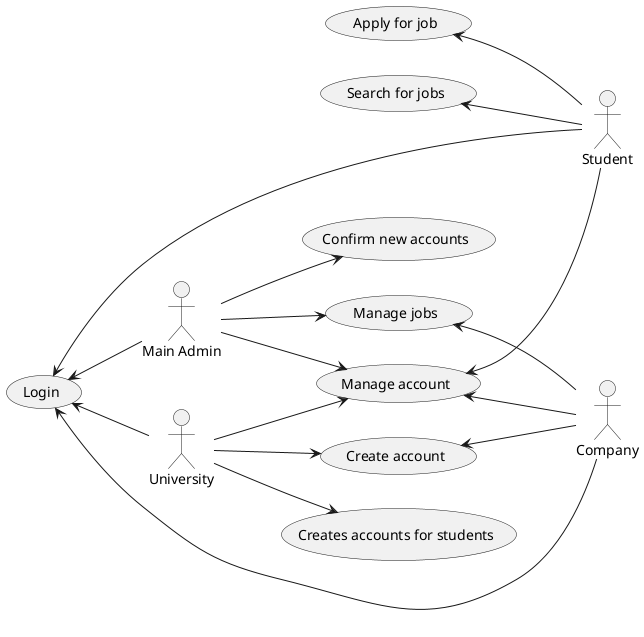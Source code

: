 @startuml
:Main Admin: as Admin
:Student:
:University:
:Company:

left to right direction
Admin -up->(Login)
Admin -->(Manage jobs)
Admin -->(Confirm new accounts)
Admin -->(Manage account)
University -up->(Login)
University -->(Create account)
University --> (Creates accounts for students)
University --> (Manage account)
Company -up-> (Login)
Company -up->(Manage jobs)
Company -up->(Create account)
Company -up->(Manage account)
Student -up-> (Login)
Student -up->(Search for jobs)
Student -up->(Apply for job)
Student -up->(Manage account)

@enduml